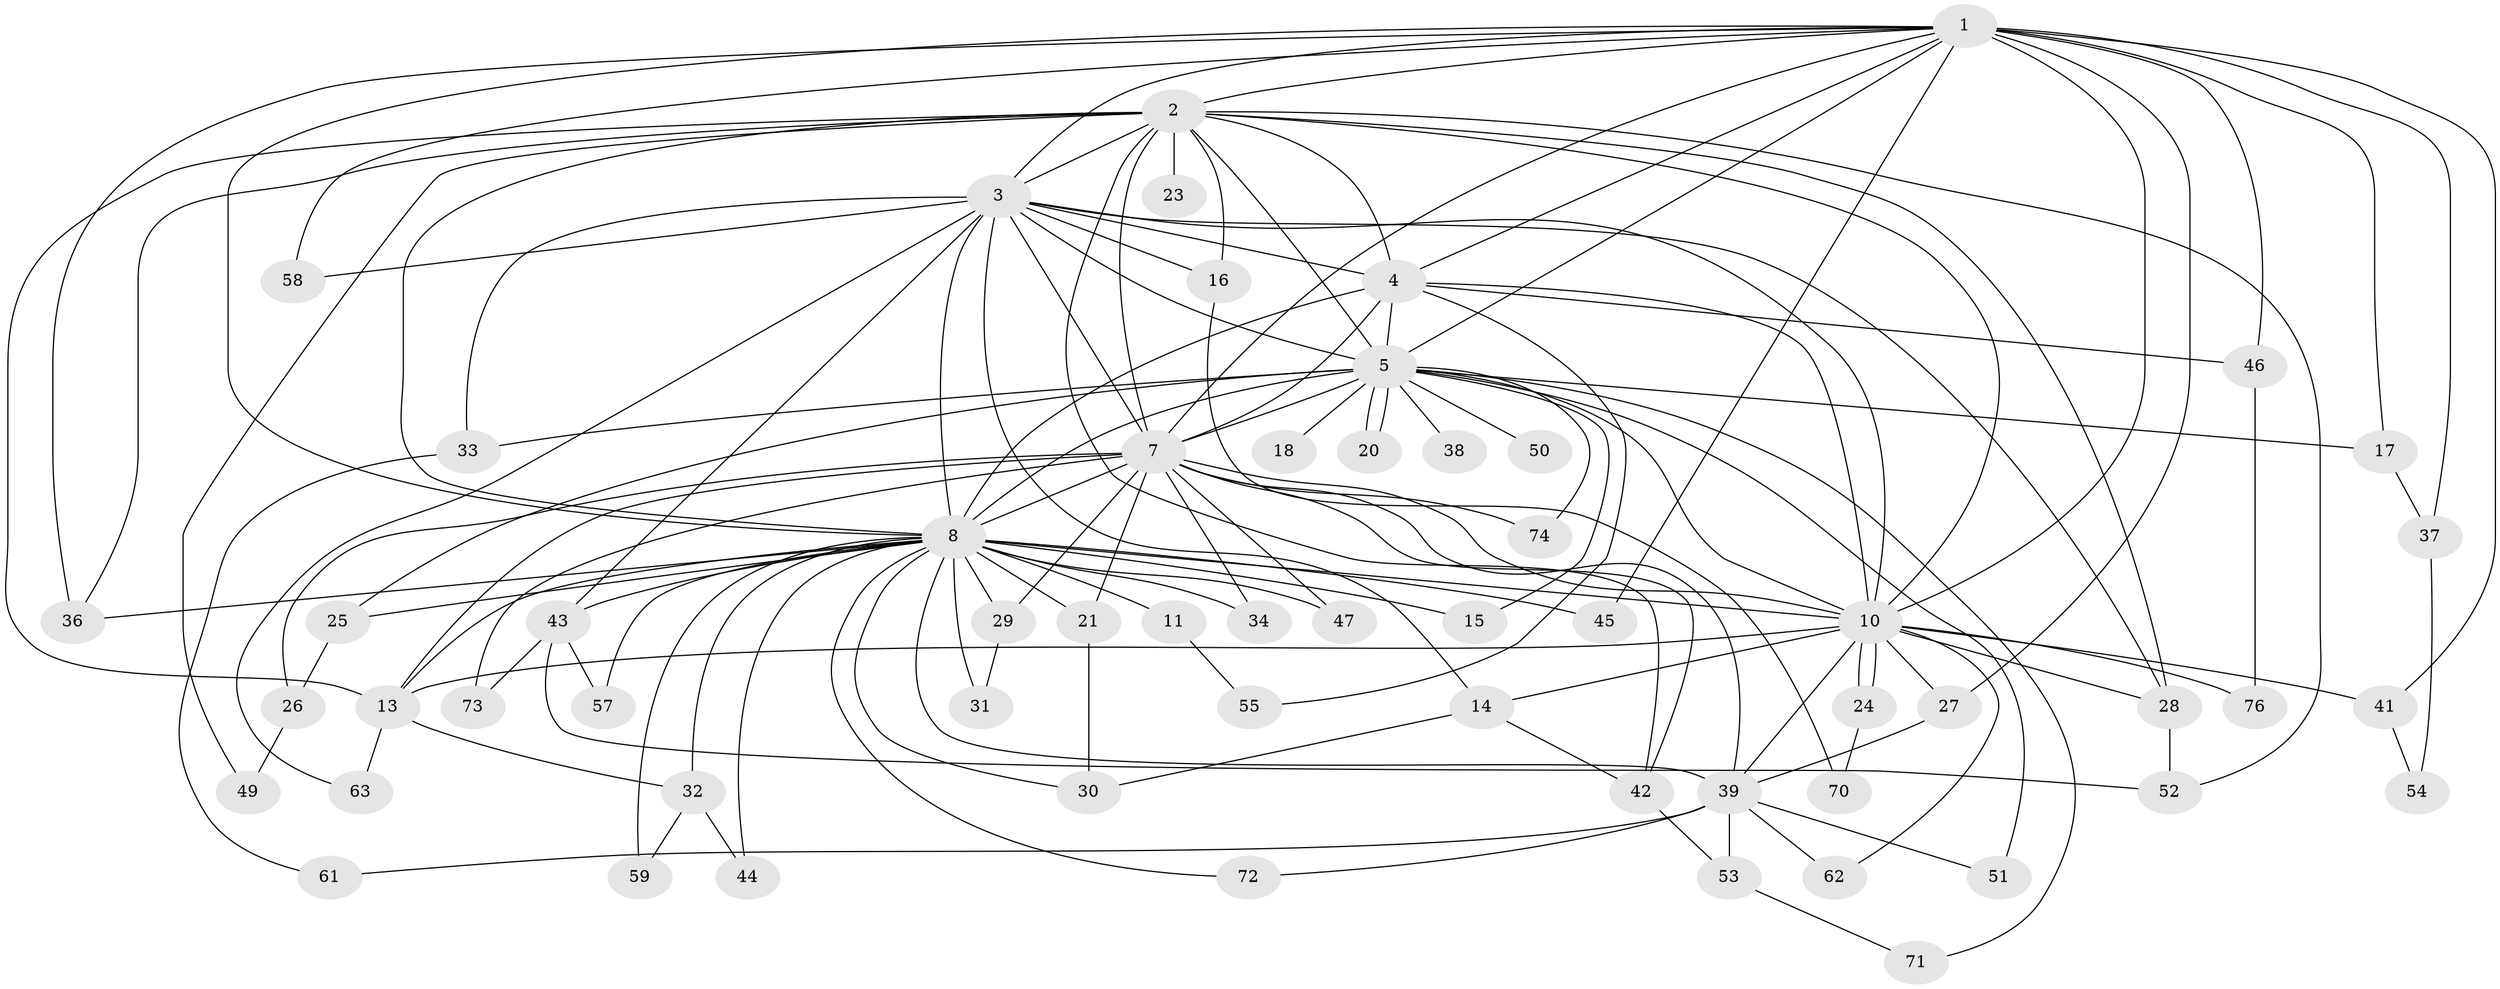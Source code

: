 // Generated by graph-tools (version 1.1) at 2025/51/02/27/25 19:51:51]
// undirected, 59 vertices, 134 edges
graph export_dot {
graph [start="1"]
  node [color=gray90,style=filled];
  1 [super="+12"];
  2 [super="+22"];
  3 [super="+40"];
  4;
  5 [super="+6"];
  7 [super="+75"];
  8 [super="+9"];
  10 [super="+19"];
  11 [super="+35"];
  13 [super="+60"];
  14;
  15;
  16;
  17 [super="+48"];
  18;
  20;
  21;
  23;
  24;
  25;
  26;
  27;
  28 [super="+56"];
  29;
  30 [super="+66"];
  31;
  32;
  33;
  34;
  36 [super="+65"];
  37;
  38;
  39 [super="+69"];
  41;
  42 [super="+64"];
  43;
  44;
  45;
  46;
  47;
  49;
  50;
  51;
  52 [super="+67"];
  53;
  54;
  55;
  57;
  58 [super="+68"];
  59;
  61;
  62;
  63;
  70;
  71;
  72;
  73;
  74;
  76;
  1 -- 2;
  1 -- 3;
  1 -- 4;
  1 -- 5 [weight=2];
  1 -- 7;
  1 -- 8 [weight=2];
  1 -- 10;
  1 -- 17 [weight=2];
  1 -- 27;
  1 -- 36;
  1 -- 37;
  1 -- 41;
  1 -- 45;
  1 -- 46;
  1 -- 58;
  2 -- 3;
  2 -- 4;
  2 -- 5 [weight=2];
  2 -- 7;
  2 -- 8 [weight=2];
  2 -- 10;
  2 -- 16;
  2 -- 23 [weight=2];
  2 -- 28;
  2 -- 36;
  2 -- 42;
  2 -- 49;
  2 -- 52;
  2 -- 13;
  3 -- 4;
  3 -- 5 [weight=2];
  3 -- 7;
  3 -- 8 [weight=3];
  3 -- 10;
  3 -- 14;
  3 -- 16;
  3 -- 33;
  3 -- 43;
  3 -- 58;
  3 -- 63;
  3 -- 28;
  4 -- 5 [weight=2];
  4 -- 7;
  4 -- 8 [weight=2];
  4 -- 10;
  4 -- 46;
  4 -- 55;
  5 -- 7 [weight=2];
  5 -- 8 [weight=4];
  5 -- 10 [weight=2];
  5 -- 15;
  5 -- 18 [weight=2];
  5 -- 20;
  5 -- 20;
  5 -- 71;
  5 -- 74;
  5 -- 17;
  5 -- 25;
  5 -- 33;
  5 -- 38;
  5 -- 50;
  5 -- 51;
  7 -- 8 [weight=2];
  7 -- 10;
  7 -- 13;
  7 -- 21;
  7 -- 26;
  7 -- 29;
  7 -- 34;
  7 -- 42;
  7 -- 47;
  7 -- 73;
  7 -- 74;
  7 -- 39;
  8 -- 10 [weight=3];
  8 -- 11 [weight=3];
  8 -- 15;
  8 -- 30;
  8 -- 43;
  8 -- 44;
  8 -- 45;
  8 -- 47;
  8 -- 72;
  8 -- 13;
  8 -- 21;
  8 -- 25;
  8 -- 29;
  8 -- 31;
  8 -- 32;
  8 -- 34;
  8 -- 39;
  8 -- 57;
  8 -- 59;
  8 -- 36;
  10 -- 13;
  10 -- 14;
  10 -- 24;
  10 -- 24;
  10 -- 27;
  10 -- 62;
  10 -- 76;
  10 -- 39;
  10 -- 41;
  10 -- 28;
  11 -- 55;
  13 -- 32;
  13 -- 63;
  14 -- 30;
  14 -- 42;
  16 -- 70;
  17 -- 37;
  21 -- 30;
  24 -- 70;
  25 -- 26;
  26 -- 49;
  27 -- 39;
  28 -- 52;
  29 -- 31;
  32 -- 44;
  32 -- 59;
  33 -- 61;
  37 -- 54;
  39 -- 51;
  39 -- 53;
  39 -- 61;
  39 -- 62;
  39 -- 72;
  41 -- 54;
  42 -- 53;
  43 -- 52;
  43 -- 57;
  43 -- 73;
  46 -- 76;
  53 -- 71;
}
